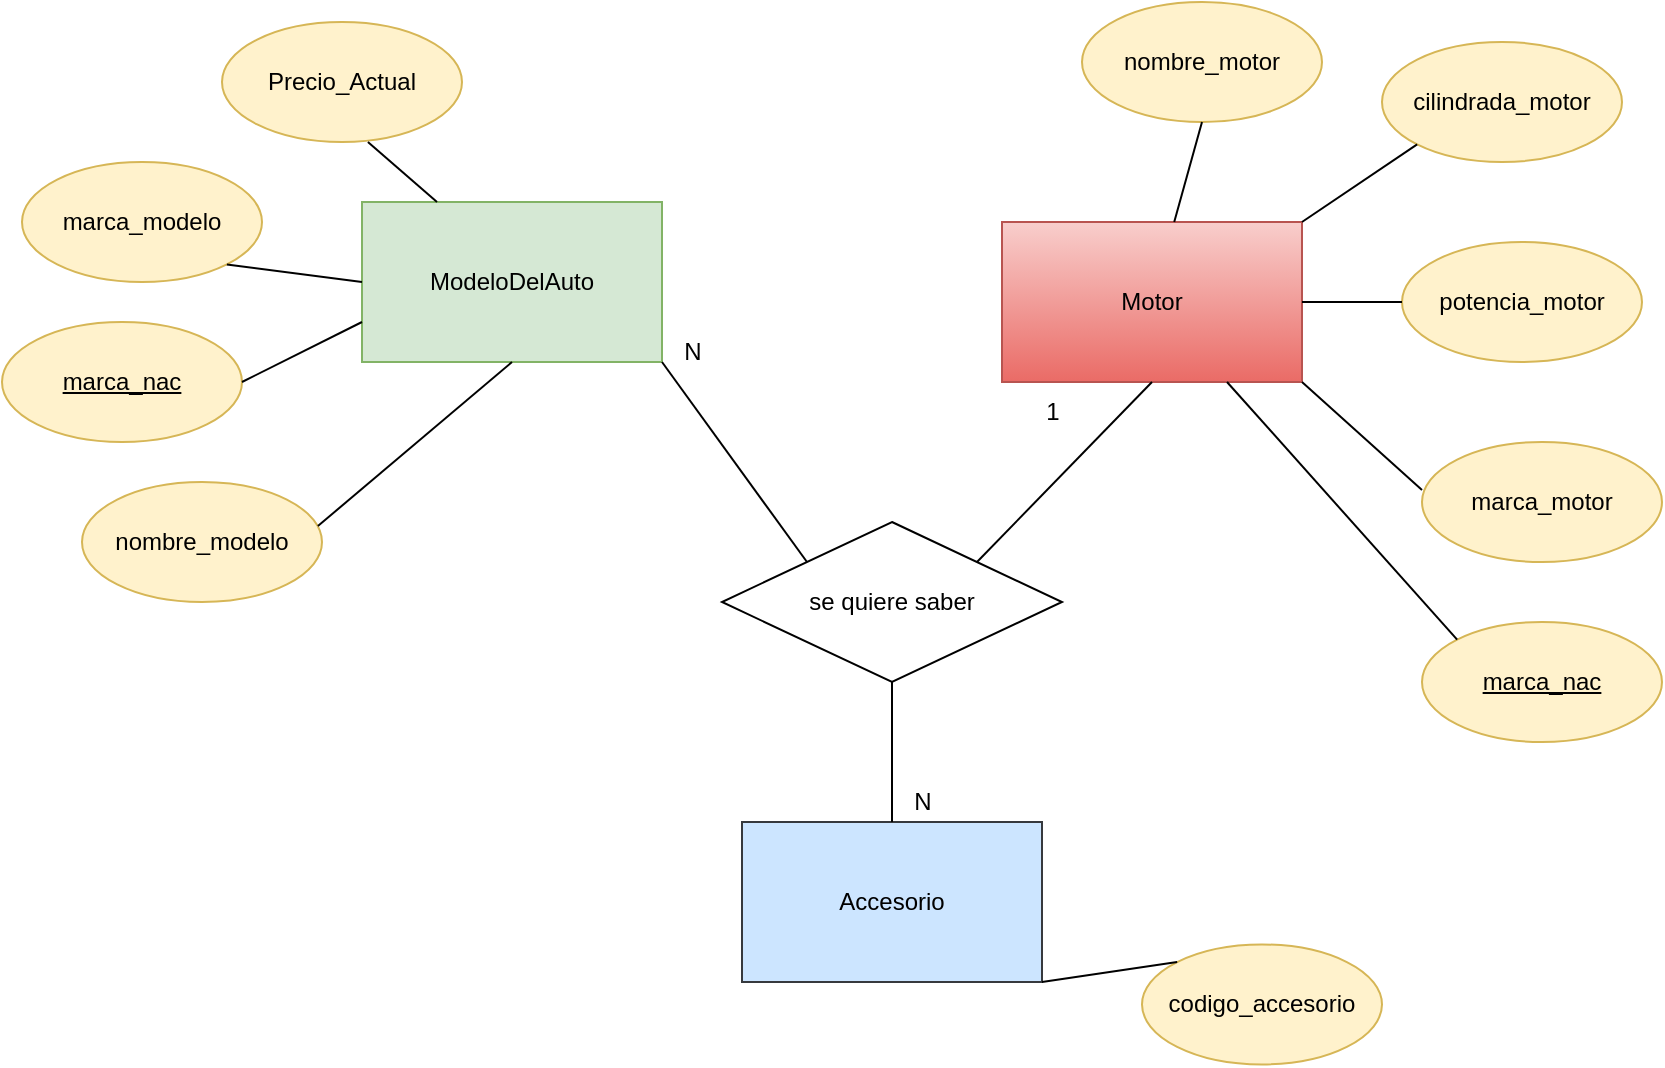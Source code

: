 <mxfile version="20.2.6" type="device"><diagram id="R2lEEEUBdFMjLlhIrx00" name="Page-1"><mxGraphModel dx="868" dy="482" grid="1" gridSize="10" guides="1" tooltips="1" connect="1" arrows="1" fold="1" page="1" pageScale="1" pageWidth="850" pageHeight="1100" math="0" shadow="0" extFonts="Permanent Marker^https://fonts.googleapis.com/css?family=Permanent+Marker"><root><mxCell id="0"/><mxCell id="1" parent="0"/><mxCell id="beZdT0WIevQjDNssN_PC-1" value="ModeloDelAuto" style="whiteSpace=wrap;html=1;align=center;fillColor=#d5e8d4;strokeColor=#82b366;" vertex="1" parent="1"><mxGeometry x="190" y="100" width="150" height="80" as="geometry"/></mxCell><mxCell id="beZdT0WIevQjDNssN_PC-2" value="marca_modelo" style="ellipse;whiteSpace=wrap;html=1;align=center;fillColor=#fff2cc;strokeColor=#d6b656;" vertex="1" parent="1"><mxGeometry x="20" y="80" width="120" height="60" as="geometry"/></mxCell><mxCell id="beZdT0WIevQjDNssN_PC-3" value="" style="endArrow=none;html=1;rounded=0;exitX=1;exitY=1;exitDx=0;exitDy=0;entryX=0;entryY=0.5;entryDx=0;entryDy=0;" edge="1" parent="1" source="beZdT0WIevQjDNssN_PC-2" target="beZdT0WIevQjDNssN_PC-1"><mxGeometry relative="1" as="geometry"><mxPoint x="340" y="250" as="sourcePoint"/><mxPoint x="500" y="250" as="targetPoint"/></mxGeometry></mxCell><mxCell id="beZdT0WIevQjDNssN_PC-4" value="Precio_Actual" style="ellipse;whiteSpace=wrap;html=1;align=center;fillColor=#fff2cc;strokeColor=#d6b656;" vertex="1" parent="1"><mxGeometry x="120" y="10" width="120" height="60" as="geometry"/></mxCell><mxCell id="beZdT0WIevQjDNssN_PC-5" value="" style="endArrow=none;html=1;rounded=0;exitX=0.608;exitY=1;exitDx=0;exitDy=0;exitPerimeter=0;entryX=0.25;entryY=0;entryDx=0;entryDy=0;" edge="1" parent="1" source="beZdT0WIevQjDNssN_PC-4" target="beZdT0WIevQjDNssN_PC-1"><mxGeometry relative="1" as="geometry"><mxPoint x="340" y="250" as="sourcePoint"/><mxPoint x="500" y="250" as="targetPoint"/></mxGeometry></mxCell><mxCell id="beZdT0WIevQjDNssN_PC-6" value="nombre_modelo" style="ellipse;whiteSpace=wrap;html=1;align=center;fillColor=#fff2cc;strokeColor=#d6b656;" vertex="1" parent="1"><mxGeometry x="50" y="240" width="120" height="60" as="geometry"/></mxCell><mxCell id="beZdT0WIevQjDNssN_PC-7" value="marca_nac" style="ellipse;whiteSpace=wrap;html=1;align=center;fontStyle=4;fillColor=#fff2cc;strokeColor=#d6b656;" vertex="1" parent="1"><mxGeometry x="10" y="160" width="120" height="60" as="geometry"/></mxCell><mxCell id="beZdT0WIevQjDNssN_PC-8" value="" style="endArrow=none;html=1;rounded=0;exitX=1;exitY=0.5;exitDx=0;exitDy=0;entryX=0;entryY=0.75;entryDx=0;entryDy=0;" edge="1" parent="1" source="beZdT0WIevQjDNssN_PC-7" target="beZdT0WIevQjDNssN_PC-1"><mxGeometry relative="1" as="geometry"><mxPoint x="340" y="250" as="sourcePoint"/><mxPoint x="500" y="250" as="targetPoint"/></mxGeometry></mxCell><mxCell id="beZdT0WIevQjDNssN_PC-9" value="" style="endArrow=none;html=1;rounded=0;exitX=0.983;exitY=0.367;exitDx=0;exitDy=0;exitPerimeter=0;entryX=0.5;entryY=1;entryDx=0;entryDy=0;" edge="1" parent="1" source="beZdT0WIevQjDNssN_PC-6" target="beZdT0WIevQjDNssN_PC-1"><mxGeometry relative="1" as="geometry"><mxPoint x="340" y="250" as="sourcePoint"/><mxPoint x="500" y="250" as="targetPoint"/></mxGeometry></mxCell><mxCell id="beZdT0WIevQjDNssN_PC-19" value="Motor" style="whiteSpace=wrap;html=1;align=center;fillColor=#f8cecc;strokeColor=#b85450;gradientColor=#ea6b66;" vertex="1" parent="1"><mxGeometry x="510" y="110" width="150" height="80" as="geometry"/></mxCell><mxCell id="beZdT0WIevQjDNssN_PC-20" value="cilindrada_motor" style="ellipse;whiteSpace=wrap;html=1;align=center;fillColor=#fff2cc;strokeColor=#d6b656;" vertex="1" parent="1"><mxGeometry x="700" y="20" width="120" height="60" as="geometry"/></mxCell><mxCell id="beZdT0WIevQjDNssN_PC-21" value="" style="endArrow=none;html=1;rounded=0;entryX=0;entryY=1;entryDx=0;entryDy=0;exitX=1;exitY=0;exitDx=0;exitDy=0;" edge="1" parent="1" source="beZdT0WIevQjDNssN_PC-19" target="beZdT0WIevQjDNssN_PC-20"><mxGeometry relative="1" as="geometry"><mxPoint x="330" y="190" as="sourcePoint"/><mxPoint x="490" y="190" as="targetPoint"/></mxGeometry></mxCell><mxCell id="beZdT0WIevQjDNssN_PC-22" value="potencia_motor" style="ellipse;whiteSpace=wrap;html=1;align=center;fillColor=#fff2cc;strokeColor=#d6b656;" vertex="1" parent="1"><mxGeometry x="710" y="120" width="120" height="60" as="geometry"/></mxCell><mxCell id="beZdT0WIevQjDNssN_PC-23" value="" style="endArrow=none;html=1;rounded=0;entryX=0;entryY=0.5;entryDx=0;entryDy=0;exitX=1;exitY=0.5;exitDx=0;exitDy=0;" edge="1" parent="1" source="beZdT0WIevQjDNssN_PC-19" target="beZdT0WIevQjDNssN_PC-22"><mxGeometry relative="1" as="geometry"><mxPoint x="330" y="190" as="sourcePoint"/><mxPoint x="490" y="190" as="targetPoint"/></mxGeometry></mxCell><mxCell id="beZdT0WIevQjDNssN_PC-24" value="marca_motor" style="ellipse;whiteSpace=wrap;html=1;align=center;fillColor=#fff2cc;strokeColor=#d6b656;" vertex="1" parent="1"><mxGeometry x="720" y="220" width="120" height="60" as="geometry"/></mxCell><mxCell id="beZdT0WIevQjDNssN_PC-25" value="" style="endArrow=none;html=1;rounded=0;entryX=0;entryY=0.4;entryDx=0;entryDy=0;entryPerimeter=0;exitX=1;exitY=1;exitDx=0;exitDy=0;" edge="1" parent="1" source="beZdT0WIevQjDNssN_PC-19" target="beZdT0WIevQjDNssN_PC-24"><mxGeometry relative="1" as="geometry"><mxPoint x="330" y="190" as="sourcePoint"/><mxPoint x="490" y="190" as="targetPoint"/></mxGeometry></mxCell><mxCell id="beZdT0WIevQjDNssN_PC-26" value="marca_nac" style="ellipse;whiteSpace=wrap;html=1;align=center;fontStyle=4;fillColor=#fff2cc;strokeColor=#d6b656;" vertex="1" parent="1"><mxGeometry x="720" y="310" width="120" height="60" as="geometry"/></mxCell><mxCell id="beZdT0WIevQjDNssN_PC-27" value="" style="endArrow=none;html=1;rounded=0;entryX=0;entryY=0;entryDx=0;entryDy=0;exitX=0.75;exitY=1;exitDx=0;exitDy=0;" edge="1" parent="1" source="beZdT0WIevQjDNssN_PC-19" target="beZdT0WIevQjDNssN_PC-26"><mxGeometry relative="1" as="geometry"><mxPoint x="330" y="190" as="sourcePoint"/><mxPoint x="490" y="190" as="targetPoint"/></mxGeometry></mxCell><mxCell id="beZdT0WIevQjDNssN_PC-28" value="nombre_motor" style="ellipse;whiteSpace=wrap;html=1;align=center;fillColor=#fff2cc;strokeColor=#d6b656;" vertex="1" parent="1"><mxGeometry x="550" width="120" height="60" as="geometry"/></mxCell><mxCell id="beZdT0WIevQjDNssN_PC-29" value="" style="endArrow=none;html=1;rounded=0;entryX=0.5;entryY=1;entryDx=0;entryDy=0;" edge="1" parent="1" source="beZdT0WIevQjDNssN_PC-19" target="beZdT0WIevQjDNssN_PC-28"><mxGeometry relative="1" as="geometry"><mxPoint x="600" y="100" as="sourcePoint"/><mxPoint x="490" y="140" as="targetPoint"/></mxGeometry></mxCell><mxCell id="beZdT0WIevQjDNssN_PC-30" value="Accesorio" style="whiteSpace=wrap;html=1;align=center;fillColor=#cce5ff;strokeColor=#36393d;" vertex="1" parent="1"><mxGeometry x="380" y="410" width="150" height="80" as="geometry"/></mxCell><mxCell id="beZdT0WIevQjDNssN_PC-31" value="codigo_accesorio" style="ellipse;whiteSpace=wrap;html=1;align=center;fillColor=#fff2cc;strokeColor=#d6b656;" vertex="1" parent="1"><mxGeometry x="580" y="471.24" width="120" height="60" as="geometry"/></mxCell><mxCell id="beZdT0WIevQjDNssN_PC-32" value="" style="endArrow=none;html=1;rounded=0;exitX=1;exitY=1;exitDx=0;exitDy=0;entryX=0;entryY=0;entryDx=0;entryDy=0;" edge="1" parent="1" source="beZdT0WIevQjDNssN_PC-30" target="beZdT0WIevQjDNssN_PC-31"><mxGeometry relative="1" as="geometry"><mxPoint x="342.43" y="361.24" as="sourcePoint"/><mxPoint x="565.34" y="499.996" as="targetPoint"/></mxGeometry></mxCell><mxCell id="beZdT0WIevQjDNssN_PC-51" value="se quiere saber" style="shape=rhombus;perimeter=rhombusPerimeter;whiteSpace=wrap;html=1;align=center;" vertex="1" parent="1"><mxGeometry x="370" y="260" width="170" height="80" as="geometry"/></mxCell><mxCell id="beZdT0WIevQjDNssN_PC-54" value="" style="endArrow=none;html=1;rounded=0;exitX=1;exitY=1;exitDx=0;exitDy=0;entryX=0;entryY=0;entryDx=0;entryDy=0;" edge="1" parent="1" source="beZdT0WIevQjDNssN_PC-1" target="beZdT0WIevQjDNssN_PC-51"><mxGeometry relative="1" as="geometry"><mxPoint x="360" y="250" as="sourcePoint"/><mxPoint x="520" y="250" as="targetPoint"/></mxGeometry></mxCell><mxCell id="beZdT0WIevQjDNssN_PC-56" value="N" style="text;html=1;align=center;verticalAlign=middle;resizable=0;points=[];autosize=1;strokeColor=none;fillColor=none;" vertex="1" parent="1"><mxGeometry x="340" y="160" width="30" height="30" as="geometry"/></mxCell><mxCell id="beZdT0WIevQjDNssN_PC-58" value="" style="endArrow=none;html=1;rounded=0;exitX=0.5;exitY=1;exitDx=0;exitDy=0;entryX=1;entryY=0;entryDx=0;entryDy=0;" edge="1" parent="1" source="beZdT0WIevQjDNssN_PC-19" target="beZdT0WIevQjDNssN_PC-51"><mxGeometry relative="1" as="geometry"><mxPoint x="585" y="190" as="sourcePoint"/><mxPoint x="570" y="215" as="targetPoint"/></mxGeometry></mxCell><mxCell id="beZdT0WIevQjDNssN_PC-59" value="1" style="text;html=1;align=center;verticalAlign=middle;resizable=0;points=[];autosize=1;strokeColor=none;fillColor=none;" vertex="1" parent="1"><mxGeometry x="520" y="190" width="30" height="30" as="geometry"/></mxCell><mxCell id="beZdT0WIevQjDNssN_PC-61" value="" style="endArrow=none;html=1;rounded=0;exitX=0.5;exitY=0;exitDx=0;exitDy=0;entryX=0.5;entryY=1;entryDx=0;entryDy=0;" edge="1" parent="1" source="beZdT0WIevQjDNssN_PC-30" target="beZdT0WIevQjDNssN_PC-51"><mxGeometry relative="1" as="geometry"><mxPoint x="360" y="300" as="sourcePoint"/><mxPoint x="520" y="300" as="targetPoint"/></mxGeometry></mxCell><mxCell id="beZdT0WIevQjDNssN_PC-62" value="N" style="text;html=1;align=center;verticalAlign=middle;resizable=0;points=[];autosize=1;strokeColor=none;fillColor=none;" vertex="1" parent="1"><mxGeometry x="455" y="385" width="30" height="30" as="geometry"/></mxCell></root></mxGraphModel></diagram></mxfile>